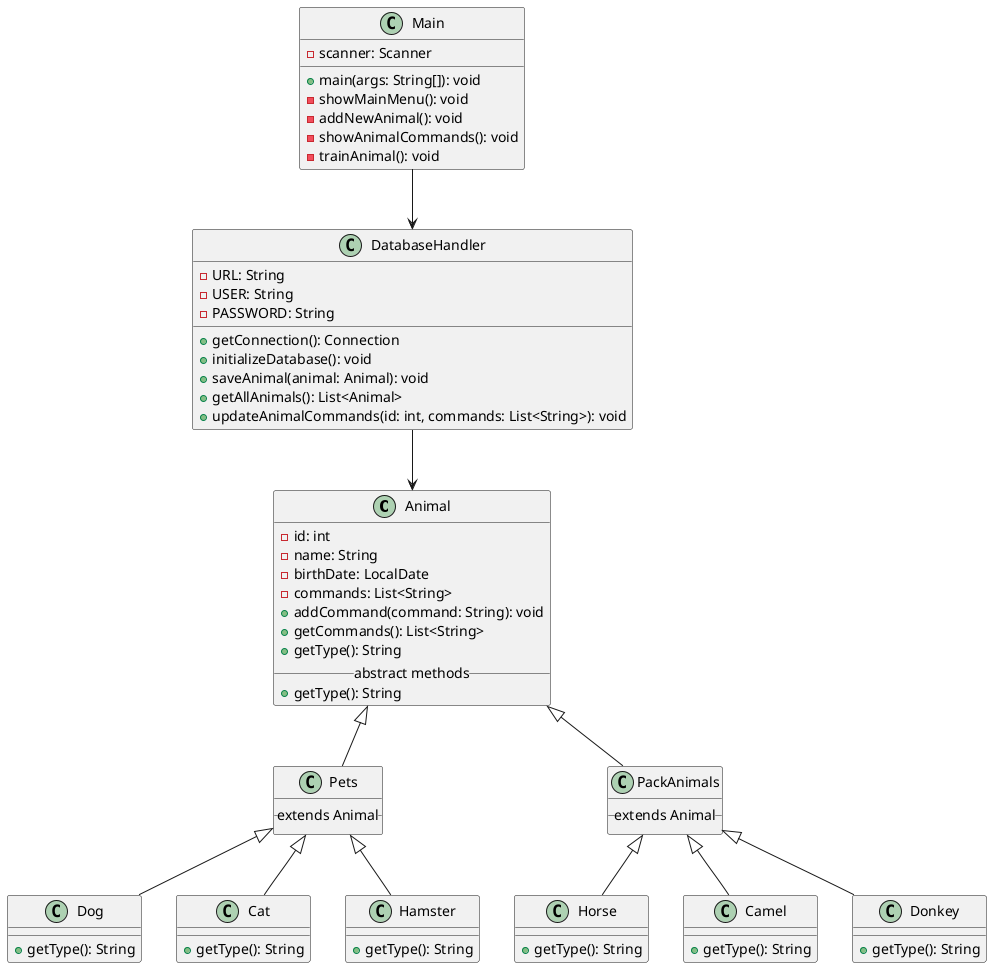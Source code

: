@startuml KennelsClassDiagram

' Основные классы
class Animal {
  -id: int
  -name: String
  -birthDate: LocalDate
  -commands: List<String>
  +addCommand(command: String): void
  +getCommands(): List<String>
  +getType(): String
  __abstract methods__
  +getType(): String
}

class Pets {
  __extends Animal__
}

class PackAnimals {
  __extends Animal__
}

' Конкретные классы животных
class Dog {
  +getType(): String
}

class Cat {
  +getType(): String
}

class Hamster {
  +getType(): String
}

class Horse {
  +getType(): String
}

class Camel {
  +getType(): String
}

class Donkey {
  +getType(): String
}

' Класс для работы с БД
class DatabaseHandler {
  -URL: String
  -USER: String
  -PASSWORD: String
  +getConnection(): Connection
  +initializeDatabase(): void
  +saveAnimal(animal: Animal): void
  +getAllAnimals(): List<Animal>
  +updateAnimalCommands(id: int, commands: List<String>): void
}

' Главный класс приложения
class Main {
  -scanner: Scanner
  +main(args: String[]): void
  -showMainMenu(): void
  -addNewAnimal(): void
  -showAnimalCommands(): void
  -trainAnimal(): void
}

' Связи между классами
Animal <|-- Pets
Animal <|-- PackAnimals
Pets <|-- Dog
Pets <|-- Cat
Pets <|-- Hamster
PackAnimals <|-- Horse
PackAnimals <|-- Camel
PackAnimals <|-- Donkey

Main --> DatabaseHandler
DatabaseHandler --> Animal

@enduml
